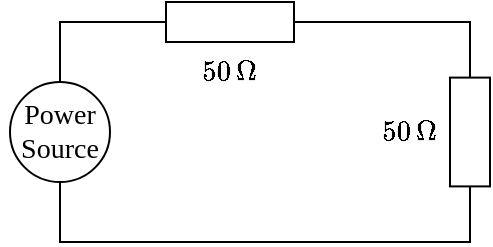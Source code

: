 <mxfile version="24.4.13" type="device">
  <diagram name="Page-1" id="OsTg6Z7ZqYBHd-4ov-Ji">
    <mxGraphModel dx="424" dy="340" grid="1" gridSize="10" guides="1" tooltips="1" connect="1" arrows="1" fold="1" page="1" pageScale="1" pageWidth="827" pageHeight="1169" math="1" shadow="0">
      <root>
        <mxCell id="0" />
        <mxCell id="1" parent="0" />
        <mxCell id="WAkyg-uQ1VgwOVQDCGDP-5" style="edgeStyle=orthogonalEdgeStyle;rounded=0;orthogonalLoop=1;jettySize=auto;html=1;exitX=0.5;exitY=1;exitDx=0;exitDy=0;endArrow=none;endFill=0;" parent="1" source="WAkyg-uQ1VgwOVQDCGDP-1" edge="1">
          <mxGeometry relative="1" as="geometry">
            <mxPoint x="380" y="350" as="targetPoint" />
            <Array as="points">
              <mxPoint x="225" y="350" />
            </Array>
          </mxGeometry>
        </mxCell>
        <mxCell id="WAkyg-uQ1VgwOVQDCGDP-1" value="" style="ellipse;whiteSpace=wrap;html=1;aspect=fixed;" parent="1" vertex="1">
          <mxGeometry x="200" y="270" width="50" height="50" as="geometry" />
        </mxCell>
        <mxCell id="WAkyg-uQ1VgwOVQDCGDP-6" style="edgeStyle=orthogonalEdgeStyle;rounded=0;orthogonalLoop=1;jettySize=auto;html=1;exitX=1;exitY=0.5;exitDx=0;exitDy=0;exitPerimeter=0;endArrow=none;endFill=0;entryX=0;entryY=0.5;entryDx=0;entryDy=0;entryPerimeter=0;" parent="1" source="WAkyg-uQ1VgwOVQDCGDP-2" target="WAkyg-uQ1VgwOVQDCGDP-3" edge="1">
          <mxGeometry relative="1" as="geometry">
            <mxPoint x="380" y="240" as="targetPoint" />
            <Array as="points">
              <mxPoint x="430" y="240" />
            </Array>
          </mxGeometry>
        </mxCell>
        <mxCell id="WAkyg-uQ1VgwOVQDCGDP-2" value="" style="pointerEvents=1;verticalLabelPosition=bottom;shadow=0;dashed=0;align=center;html=1;verticalAlign=top;shape=mxgraph.electrical.resistors.resistor_1;" parent="1" vertex="1">
          <mxGeometry x="260" y="230" width="100" height="20" as="geometry" />
        </mxCell>
        <mxCell id="WAkyg-uQ1VgwOVQDCGDP-10" style="edgeStyle=orthogonalEdgeStyle;rounded=0;orthogonalLoop=1;jettySize=auto;html=1;exitX=1;exitY=0.5;exitDx=0;exitDy=0;exitPerimeter=0;endArrow=none;endFill=0;" parent="1" source="WAkyg-uQ1VgwOVQDCGDP-3" edge="1">
          <mxGeometry relative="1" as="geometry">
            <mxPoint x="380" y="350" as="targetPoint" />
            <Array as="points">
              <mxPoint x="430" y="350" />
            </Array>
          </mxGeometry>
        </mxCell>
        <mxCell id="WAkyg-uQ1VgwOVQDCGDP-3" value="" style="pointerEvents=1;verticalLabelPosition=bottom;shadow=0;dashed=0;align=center;html=1;verticalAlign=top;shape=mxgraph.electrical.resistors.resistor_1;direction=south;" parent="1" vertex="1">
          <mxGeometry x="420" y="252.5" width="20" height="85" as="geometry" />
        </mxCell>
        <mxCell id="WAkyg-uQ1VgwOVQDCGDP-4" style="edgeStyle=orthogonalEdgeStyle;rounded=0;orthogonalLoop=1;jettySize=auto;html=1;exitX=0.5;exitY=0;exitDx=0;exitDy=0;entryX=0;entryY=0.5;entryDx=0;entryDy=0;entryPerimeter=0;endArrow=none;endFill=0;" parent="1" source="WAkyg-uQ1VgwOVQDCGDP-1" target="WAkyg-uQ1VgwOVQDCGDP-2" edge="1">
          <mxGeometry relative="1" as="geometry" />
        </mxCell>
        <mxCell id="WAkyg-uQ1VgwOVQDCGDP-7" value="$$50\, \Omega$$" style="text;strokeColor=none;align=center;fillColor=none;html=1;verticalAlign=middle;whiteSpace=wrap;rounded=0;fontFamily=Times New Roman;fontSize=14;" parent="1" vertex="1">
          <mxGeometry x="370" y="280" width="60" height="30" as="geometry" />
        </mxCell>
        <mxCell id="WAkyg-uQ1VgwOVQDCGDP-8" value="Power&lt;div style=&quot;font-size: 14px;&quot;&gt;Source&lt;/div&gt;" style="text;strokeColor=none;align=center;fillColor=none;html=1;verticalAlign=middle;whiteSpace=wrap;rounded=0;fontFamily=Times New Roman;fontSize=14;" parent="1" vertex="1">
          <mxGeometry x="195" y="280" width="60" height="30" as="geometry" />
        </mxCell>
        <mxCell id="WAkyg-uQ1VgwOVQDCGDP-11" value="$$50\, \Omega$$" style="text;strokeColor=none;align=center;fillColor=none;html=1;verticalAlign=middle;whiteSpace=wrap;rounded=0;fontFamily=Times New Roman;fontSize=14;" parent="1" vertex="1">
          <mxGeometry x="280" y="250" width="60" height="30" as="geometry" />
        </mxCell>
      </root>
    </mxGraphModel>
  </diagram>
</mxfile>
